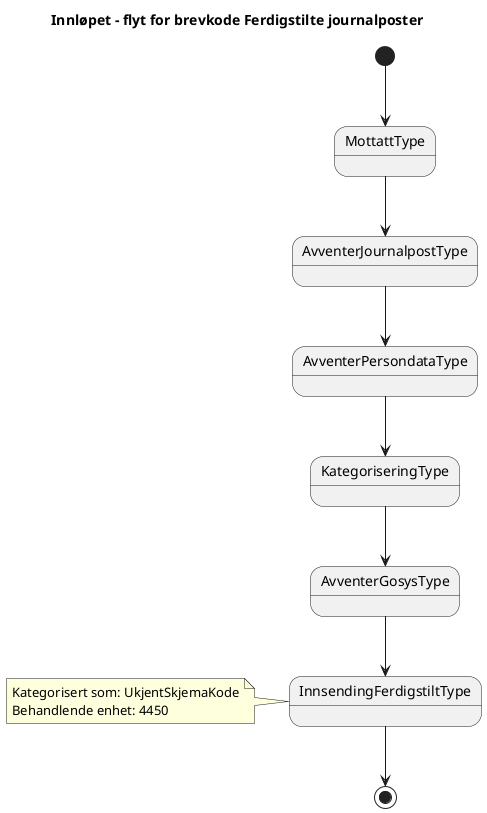 @startuml
title 
Innløpet – flyt for brevkode Ferdigstilte journalposter
end title           
[*]-->MottattType
MottattType --> AvventerJournalpostType
AvventerJournalpostType --> AvventerPersondataType
AvventerPersondataType --> KategoriseringType
KategoriseringType --> AvventerGosysType
AvventerGosysType --> InnsendingFerdigstiltType
InnsendingFerdigstiltType--> [*]
note left of InnsendingFerdigstiltType
Kategorisert som: UkjentSkjemaKode
Behandlende enhet: 4450  
end note
@enduml